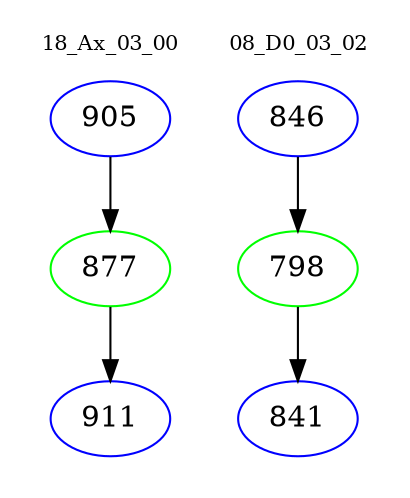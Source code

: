 digraph{
subgraph cluster_0 {
color = white
label = "18_Ax_03_00";
fontsize=10;
T0_905 [label="905", color="blue"]
T0_905 -> T0_877 [color="black"]
T0_877 [label="877", color="green"]
T0_877 -> T0_911 [color="black"]
T0_911 [label="911", color="blue"]
}
subgraph cluster_1 {
color = white
label = "08_D0_03_02";
fontsize=10;
T1_846 [label="846", color="blue"]
T1_846 -> T1_798 [color="black"]
T1_798 [label="798", color="green"]
T1_798 -> T1_841 [color="black"]
T1_841 [label="841", color="blue"]
}
}
